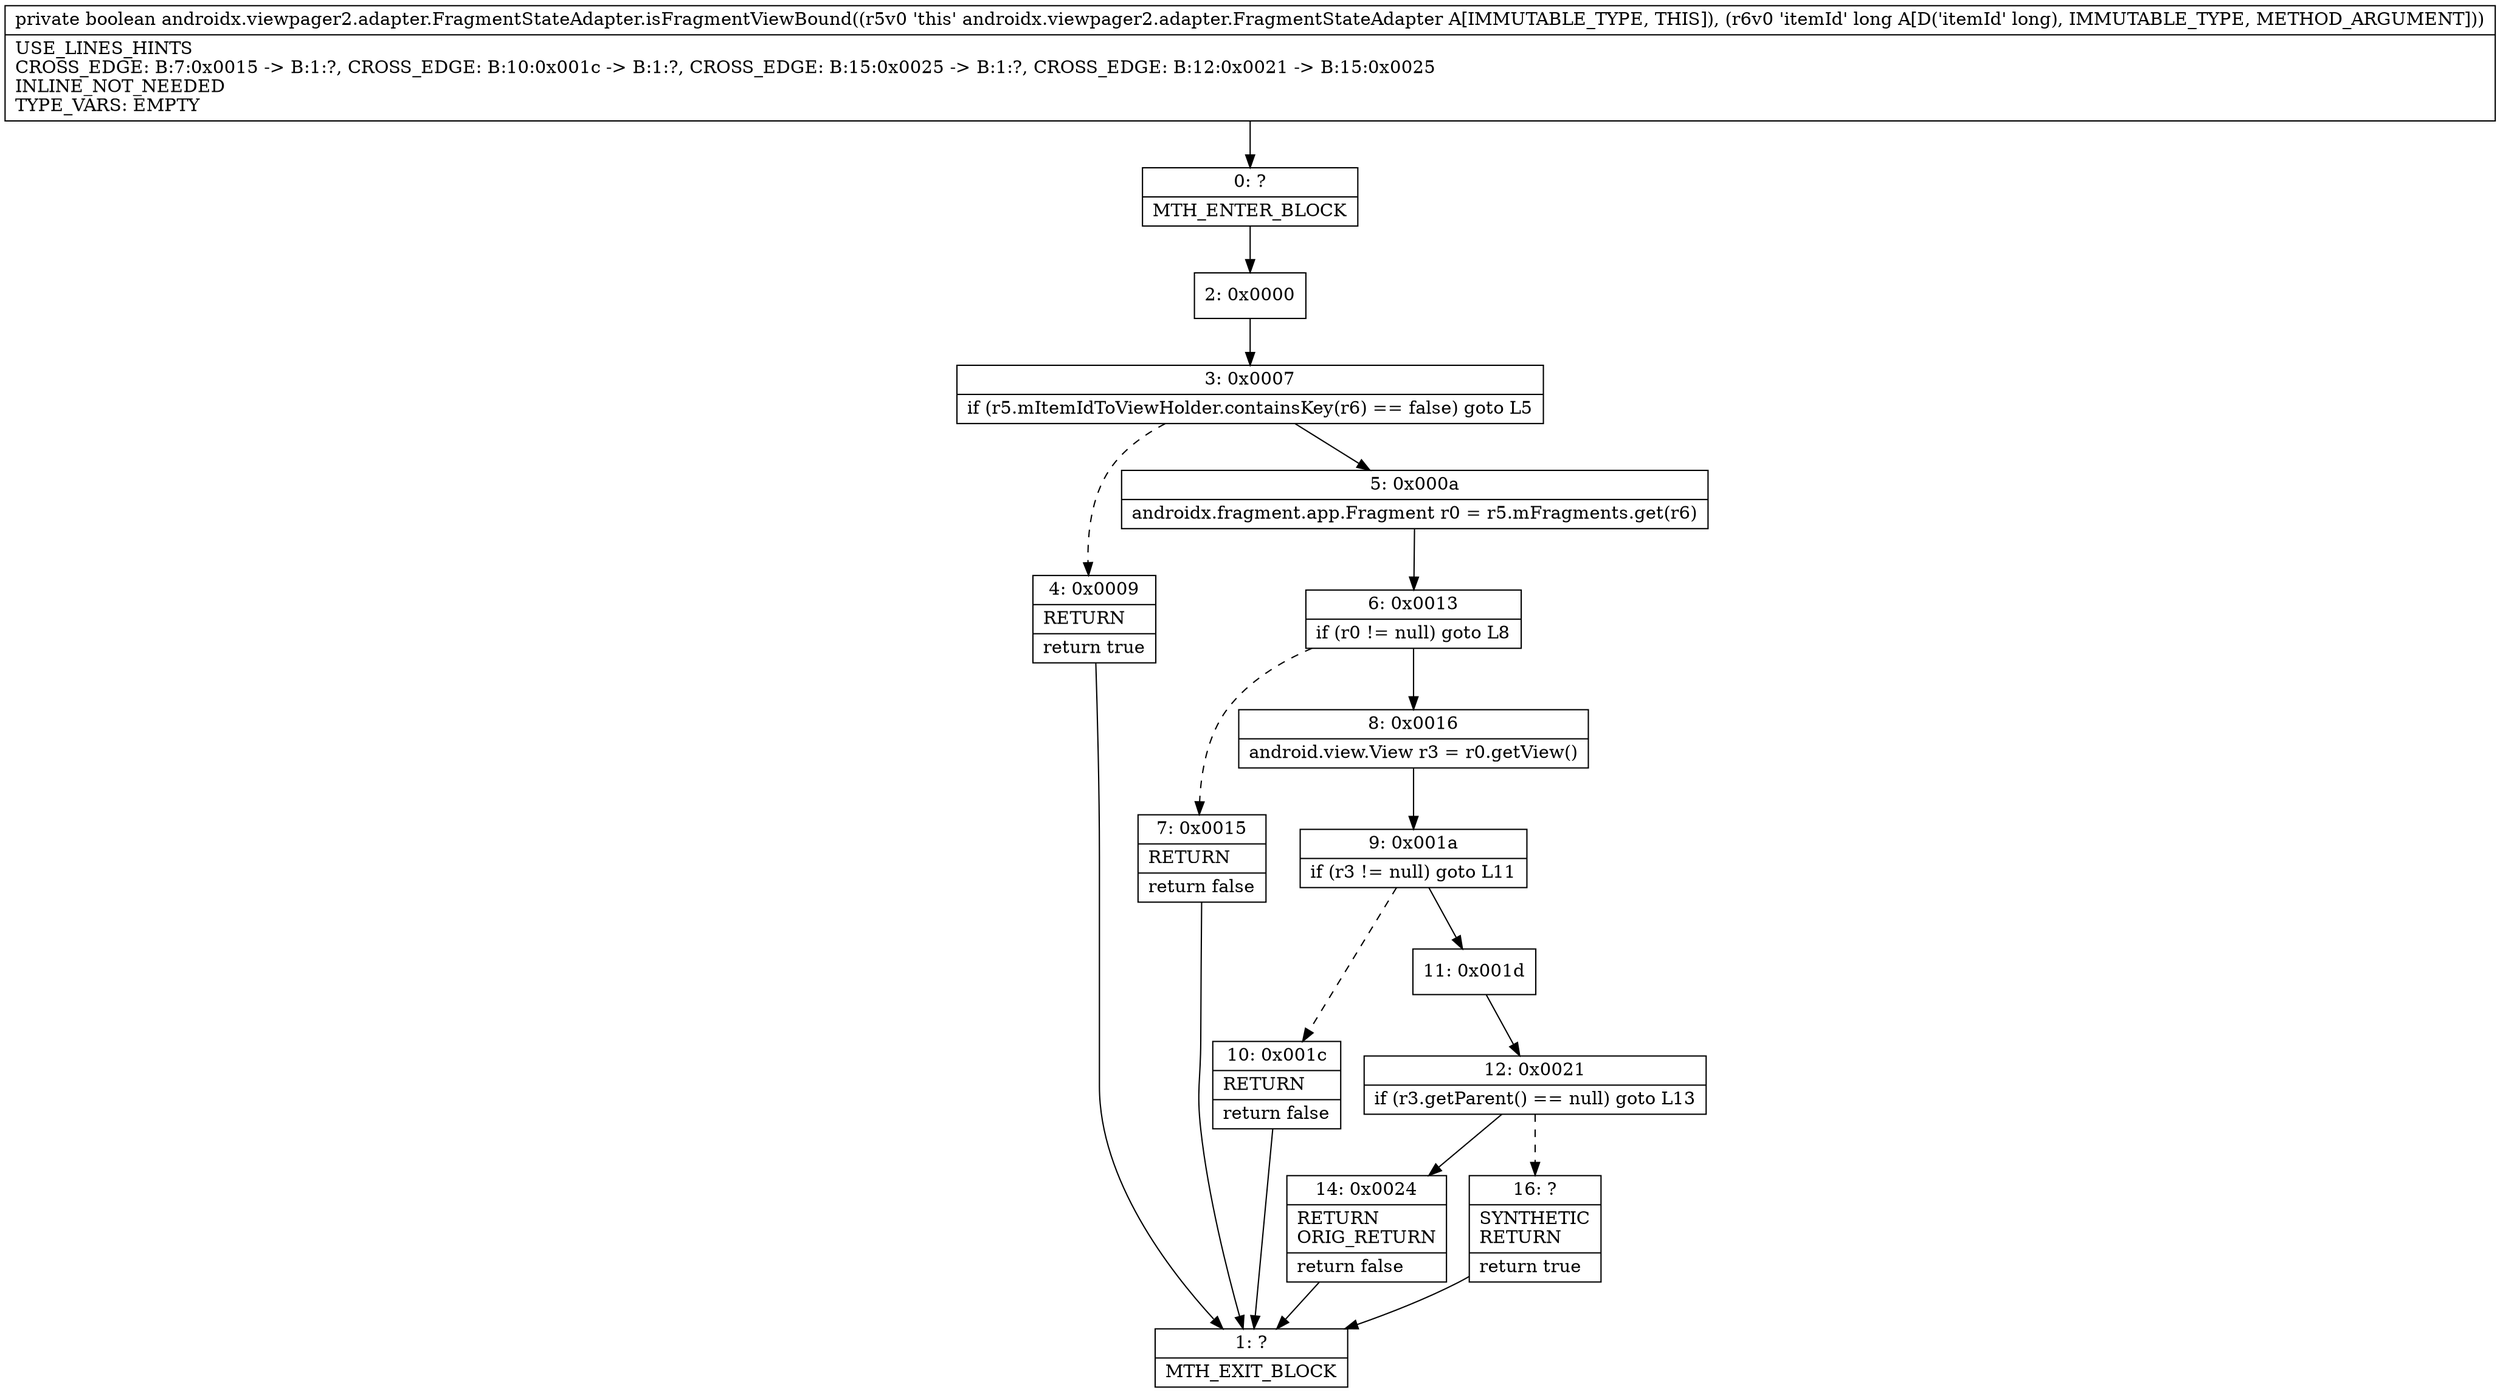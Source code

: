 digraph "CFG forandroidx.viewpager2.adapter.FragmentStateAdapter.isFragmentViewBound(J)Z" {
Node_0 [shape=record,label="{0\:\ ?|MTH_ENTER_BLOCK\l}"];
Node_2 [shape=record,label="{2\:\ 0x0000}"];
Node_3 [shape=record,label="{3\:\ 0x0007|if (r5.mItemIdToViewHolder.containsKey(r6) == false) goto L5\l}"];
Node_4 [shape=record,label="{4\:\ 0x0009|RETURN\l|return true\l}"];
Node_1 [shape=record,label="{1\:\ ?|MTH_EXIT_BLOCK\l}"];
Node_5 [shape=record,label="{5\:\ 0x000a|androidx.fragment.app.Fragment r0 = r5.mFragments.get(r6)\l}"];
Node_6 [shape=record,label="{6\:\ 0x0013|if (r0 != null) goto L8\l}"];
Node_7 [shape=record,label="{7\:\ 0x0015|RETURN\l|return false\l}"];
Node_8 [shape=record,label="{8\:\ 0x0016|android.view.View r3 = r0.getView()\l}"];
Node_9 [shape=record,label="{9\:\ 0x001a|if (r3 != null) goto L11\l}"];
Node_10 [shape=record,label="{10\:\ 0x001c|RETURN\l|return false\l}"];
Node_11 [shape=record,label="{11\:\ 0x001d}"];
Node_12 [shape=record,label="{12\:\ 0x0021|if (r3.getParent() == null) goto L13\l}"];
Node_14 [shape=record,label="{14\:\ 0x0024|RETURN\lORIG_RETURN\l|return false\l}"];
Node_16 [shape=record,label="{16\:\ ?|SYNTHETIC\lRETURN\l|return true\l}"];
MethodNode[shape=record,label="{private boolean androidx.viewpager2.adapter.FragmentStateAdapter.isFragmentViewBound((r5v0 'this' androidx.viewpager2.adapter.FragmentStateAdapter A[IMMUTABLE_TYPE, THIS]), (r6v0 'itemId' long A[D('itemId' long), IMMUTABLE_TYPE, METHOD_ARGUMENT]))  | USE_LINES_HINTS\lCROSS_EDGE: B:7:0x0015 \-\> B:1:?, CROSS_EDGE: B:10:0x001c \-\> B:1:?, CROSS_EDGE: B:15:0x0025 \-\> B:1:?, CROSS_EDGE: B:12:0x0021 \-\> B:15:0x0025\lINLINE_NOT_NEEDED\lTYPE_VARS: EMPTY\l}"];
MethodNode -> Node_0;Node_0 -> Node_2;
Node_2 -> Node_3;
Node_3 -> Node_4[style=dashed];
Node_3 -> Node_5;
Node_4 -> Node_1;
Node_5 -> Node_6;
Node_6 -> Node_7[style=dashed];
Node_6 -> Node_8;
Node_7 -> Node_1;
Node_8 -> Node_9;
Node_9 -> Node_10[style=dashed];
Node_9 -> Node_11;
Node_10 -> Node_1;
Node_11 -> Node_12;
Node_12 -> Node_14;
Node_12 -> Node_16[style=dashed];
Node_14 -> Node_1;
Node_16 -> Node_1;
}

